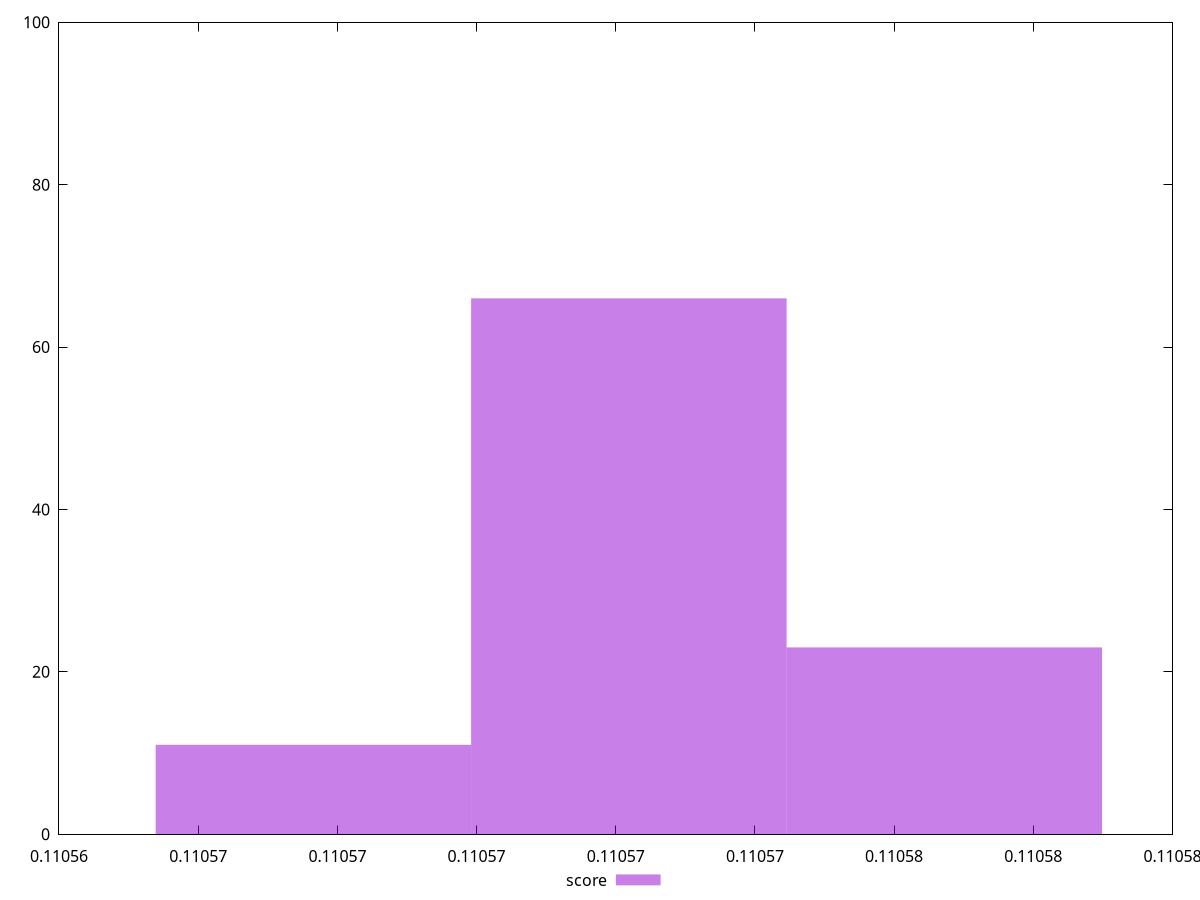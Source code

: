 reset
set terminal svg size 640, 490 enhanced background rgb 'white'
set output "report_00007_2020-12-11T15:55:29.892Z/uses-long-cache-ttl/samples/pages+cached+nointeractive/score/histogram.svg"

$score <<EOF
0.11057218843436123 66
0.11057672156770143 23
0.11056765530102101 11
EOF

set key outside below
set boxwidth 0.000004533133340208315
set yrange [0:100]
set style fill transparent solid 0.5 noborder

plot \
  $score title "score" with boxes, \


reset